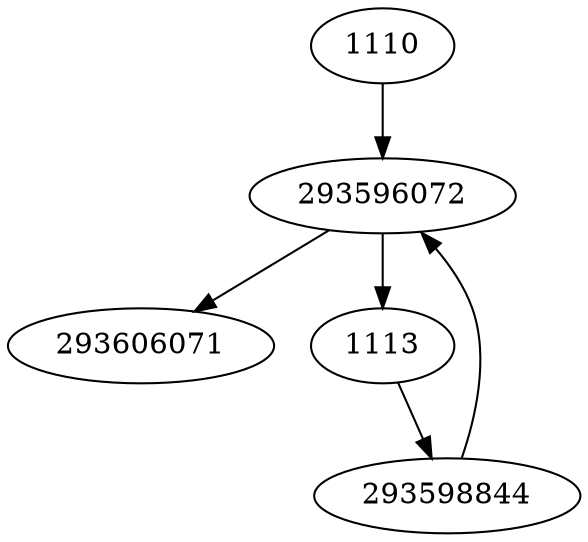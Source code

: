 strict digraph  {
293596072;
1110;
293606071;
1113;
293598844;
293596072 -> 1113;
293596072 -> 293606071;
1110 -> 293596072;
1113 -> 293598844;
293598844 -> 293596072;
}
